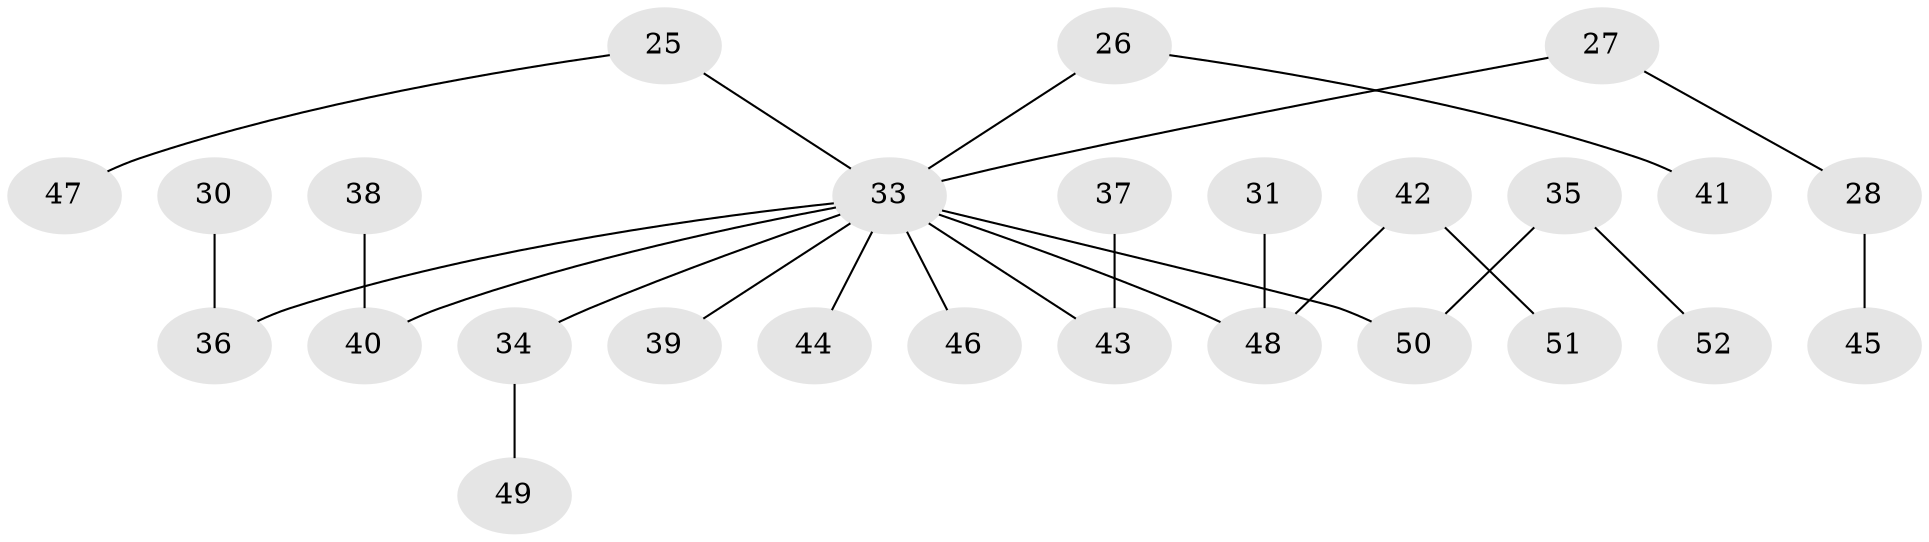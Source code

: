 // original degree distribution, {5: 0.019230769230769232, 3: 0.17307692307692307, 4: 0.038461538461538464, 6: 0.019230769230769232, 2: 0.3269230769230769, 1: 0.4230769230769231}
// Generated by graph-tools (version 1.1) at 2025/53/03/09/25 04:53:00]
// undirected, 26 vertices, 25 edges
graph export_dot {
graph [start="1"]
  node [color=gray90,style=filled];
  25;
  26;
  27;
  28;
  30;
  31;
  33 [super="+16+20"];
  34;
  35;
  36 [super="+14+17+29"];
  37;
  38;
  39;
  40 [super="+32"];
  41;
  42;
  43 [super="+24"];
  44;
  45;
  46;
  47;
  48 [super="+9+10+11+19"];
  49;
  50 [super="+22"];
  51;
  52;
  25 -- 47;
  25 -- 33;
  26 -- 41;
  26 -- 33;
  27 -- 28;
  27 -- 33;
  28 -- 45;
  30 -- 36;
  31 -- 48;
  33 -- 34;
  33 -- 43;
  33 -- 44;
  33 -- 36;
  33 -- 39;
  33 -- 40;
  33 -- 46;
  33 -- 48;
  33 -- 50;
  34 -- 49;
  35 -- 52;
  35 -- 50;
  37 -- 43;
  38 -- 40;
  42 -- 51;
  42 -- 48;
}
